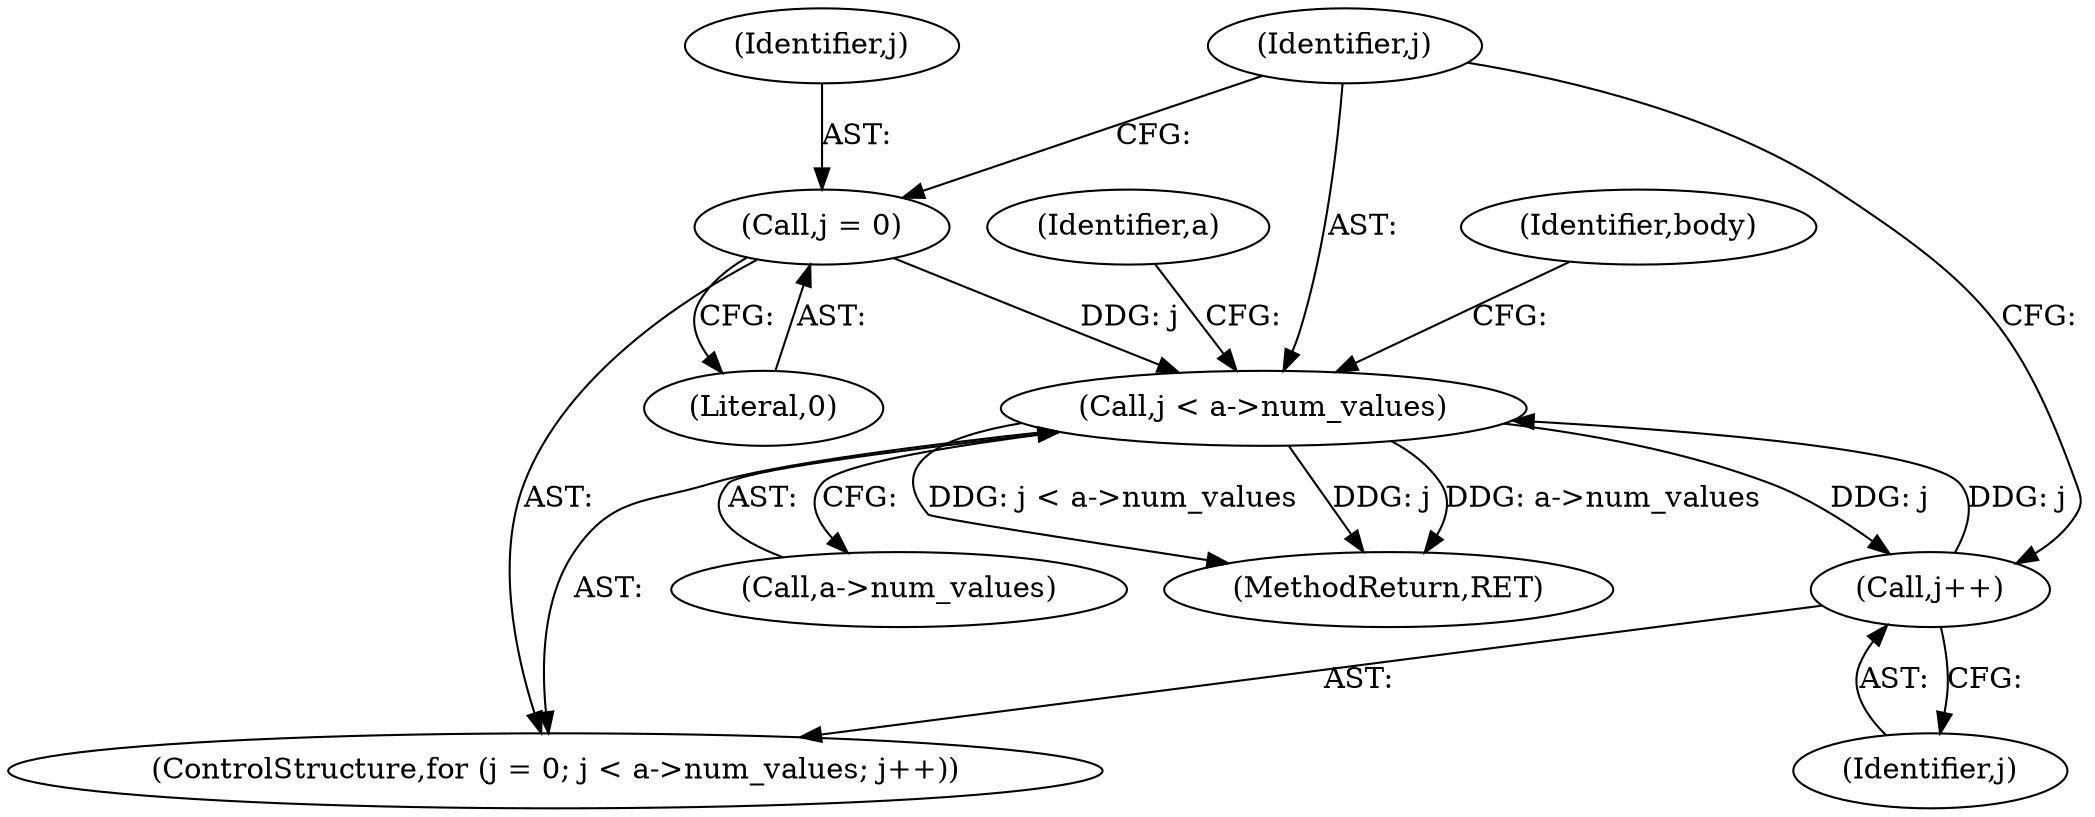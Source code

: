 digraph "0_tnef_8dccf79857ceeb7a6d3e42c1e762e7b865d5344d_0@pointer" {
"1000108" [label="(Call,j < a->num_values)"];
"1000113" [label="(Call,j++)"];
"1000108" [label="(Call,j < a->num_values)"];
"1000105" [label="(Call,j = 0)"];
"1000104" [label="(ControlStructure,for (j = 0; j < a->num_values; j++))"];
"1000109" [label="(Identifier,j)"];
"1000106" [label="(Identifier,j)"];
"1000164" [label="(Identifier,body)"];
"1000110" [label="(Call,a->num_values)"];
"1000105" [label="(Call,j = 0)"];
"1000113" [label="(Call,j++)"];
"1000119" [label="(Identifier,a)"];
"1000165" [label="(MethodReturn,RET)"];
"1000108" [label="(Call,j < a->num_values)"];
"1000114" [label="(Identifier,j)"];
"1000107" [label="(Literal,0)"];
"1000108" -> "1000104"  [label="AST: "];
"1000108" -> "1000110"  [label="CFG: "];
"1000109" -> "1000108"  [label="AST: "];
"1000110" -> "1000108"  [label="AST: "];
"1000119" -> "1000108"  [label="CFG: "];
"1000164" -> "1000108"  [label="CFG: "];
"1000108" -> "1000165"  [label="DDG: j < a->num_values"];
"1000108" -> "1000165"  [label="DDG: j"];
"1000108" -> "1000165"  [label="DDG: a->num_values"];
"1000113" -> "1000108"  [label="DDG: j"];
"1000105" -> "1000108"  [label="DDG: j"];
"1000108" -> "1000113"  [label="DDG: j"];
"1000113" -> "1000104"  [label="AST: "];
"1000113" -> "1000114"  [label="CFG: "];
"1000114" -> "1000113"  [label="AST: "];
"1000109" -> "1000113"  [label="CFG: "];
"1000105" -> "1000104"  [label="AST: "];
"1000105" -> "1000107"  [label="CFG: "];
"1000106" -> "1000105"  [label="AST: "];
"1000107" -> "1000105"  [label="AST: "];
"1000109" -> "1000105"  [label="CFG: "];
}
